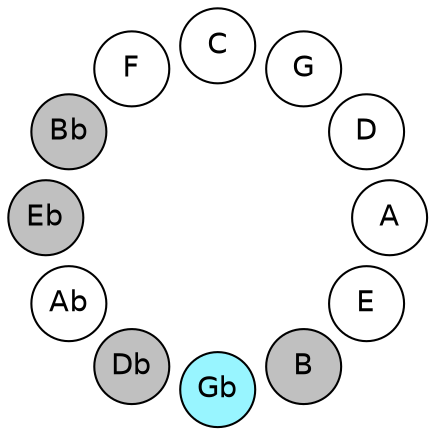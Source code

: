 
graph {

layout = circo;
mindist = .1

node [shape = circle, fontname = Helvetica, margin = 0, style = filled]
edge [style=invis]

subgraph 1 {
	E -- B -- Gb -- Db -- Ab -- Eb -- Bb -- F -- C -- G -- D -- A -- E
}

E [fillcolor = white];
B [fillcolor = gray];
Gb [fillcolor = cadetblue1];
Db [fillcolor = gray];
Ab [fillcolor = white];
Eb [fillcolor = gray];
Bb [fillcolor = gray];
F [fillcolor = white];
C [fillcolor = white];
G [fillcolor = white];
D [fillcolor = white];
A [fillcolor = white];
}

